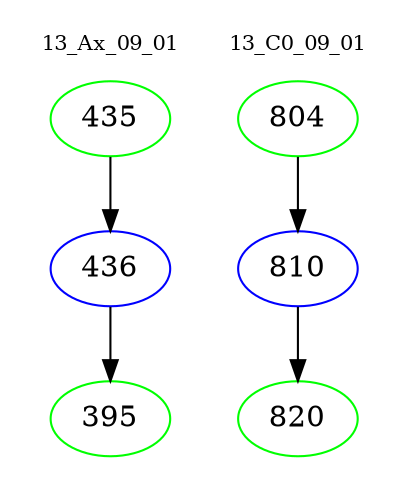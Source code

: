 digraph{
subgraph cluster_0 {
color = white
label = "13_Ax_09_01";
fontsize=10;
T0_435 [label="435", color="green"]
T0_435 -> T0_436 [color="black"]
T0_436 [label="436", color="blue"]
T0_436 -> T0_395 [color="black"]
T0_395 [label="395", color="green"]
}
subgraph cluster_1 {
color = white
label = "13_C0_09_01";
fontsize=10;
T1_804 [label="804", color="green"]
T1_804 -> T1_810 [color="black"]
T1_810 [label="810", color="blue"]
T1_810 -> T1_820 [color="black"]
T1_820 [label="820", color="green"]
}
}
